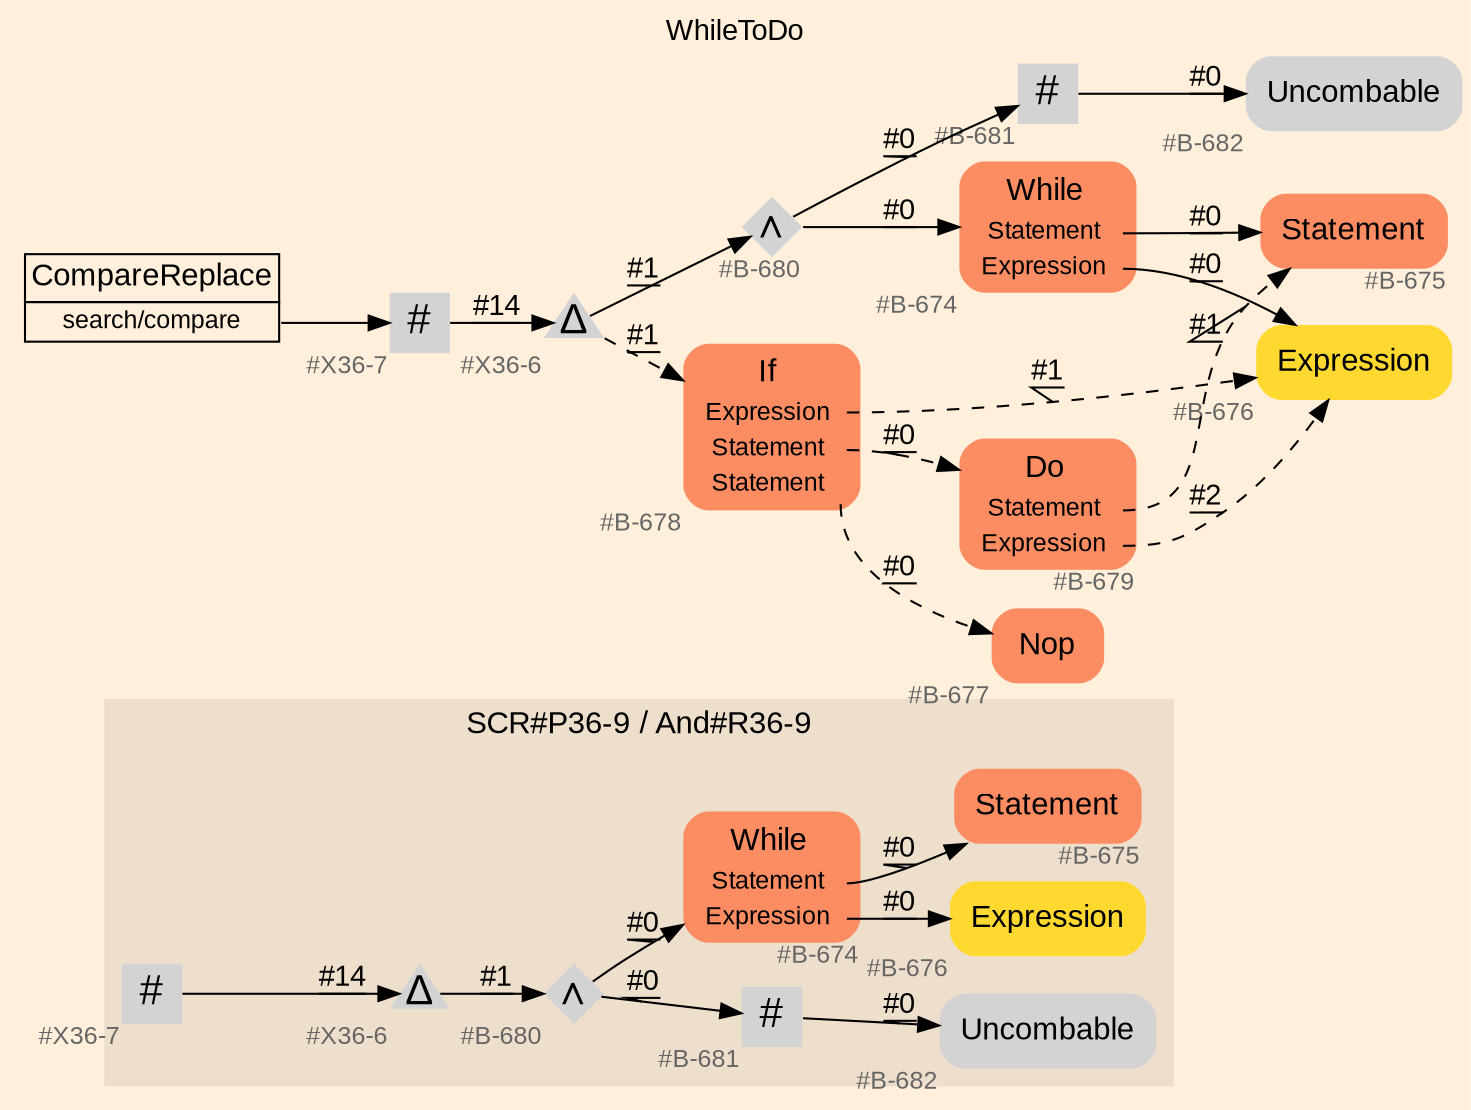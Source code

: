 digraph "WhileToDo" {
label = "WhileToDo"
labelloc = t
graph [
    rankdir = "LR"
    ranksep = 0.3
    bgcolor = antiquewhite1
    color = black
    fontcolor = black
    fontname = "Arial"
];
node [
    fontname = "Arial"
];
edge [
    fontname = "Arial"
];

// -------------------- figure And#R36-9 --------------------
// -------- region And#R36-9 ----------
subgraph "clusterAnd#R36-9" {
    label = "SCR#P36-9 / And#R36-9"
    style = "filled"
    color = antiquewhite2
    fontsize = "15"
    // -------- block And#R36-9/#X36-6 ----------
    "And#R36-9/#X36-6" [
        xlabel = "#X36-6"
        fontsize = "12"
        fontcolor = grey40
        shape = "triangle"
        label = <<FONT COLOR="black" POINT-SIZE="20">Δ</FONT>>
        style = "filled"
        penwidth = 0.0
        fixedsize = true
        width = 0.4
        height = 0.4
    ];
    
    // -------- block And#R36-9/#B-681 ----------
    "And#R36-9/#B-681" [
        xlabel = "#B-681"
        fontsize = "12"
        fontcolor = grey40
        shape = "square"
        label = <<FONT COLOR="black" POINT-SIZE="20">#</FONT>>
        style = "filled"
        penwidth = 0.0
        fixedsize = true
        width = 0.4
        height = 0.4
    ];
    
    // -------- block And#R36-9/#B-682 ----------
    "And#R36-9/#B-682" [
        xlabel = "#B-682"
        fontsize = "12"
        fontcolor = grey40
        shape = "plaintext"
        label = <<TABLE BORDER="0" CELLBORDER="0" CELLSPACING="0">
         <TR><TD><FONT COLOR="black" POINT-SIZE="15">Uncombable</FONT></TD></TR>
        </TABLE>>
        style = "rounded,filled"
    ];
    
    // -------- block And#R36-9/#B-675 ----------
    "And#R36-9/#B-675" [
        fillcolor = "/set28/2"
        xlabel = "#B-675"
        fontsize = "12"
        fontcolor = grey40
        shape = "plaintext"
        label = <<TABLE BORDER="0" CELLBORDER="0" CELLSPACING="0">
         <TR><TD><FONT COLOR="black" POINT-SIZE="15">Statement</FONT></TD></TR>
        </TABLE>>
        style = "rounded,filled"
    ];
    
    // -------- block And#R36-9/#B-674 ----------
    "And#R36-9/#B-674" [
        fillcolor = "/set28/2"
        xlabel = "#B-674"
        fontsize = "12"
        fontcolor = grey40
        shape = "plaintext"
        label = <<TABLE BORDER="0" CELLBORDER="0" CELLSPACING="0">
         <TR><TD><FONT COLOR="black" POINT-SIZE="15">While</FONT></TD></TR>
         <TR><TD><FONT COLOR="black" POINT-SIZE="12">Statement</FONT></TD><TD PORT="port0"></TD></TR>
         <TR><TD><FONT COLOR="black" POINT-SIZE="12">Expression</FONT></TD><TD PORT="port1"></TD></TR>
        </TABLE>>
        style = "rounded,filled"
    ];
    
    // -------- block And#R36-9/#B-676 ----------
    "And#R36-9/#B-676" [
        fillcolor = "/set28/6"
        xlabel = "#B-676"
        fontsize = "12"
        fontcolor = grey40
        shape = "plaintext"
        label = <<TABLE BORDER="0" CELLBORDER="0" CELLSPACING="0">
         <TR><TD><FONT COLOR="black" POINT-SIZE="15">Expression</FONT></TD></TR>
        </TABLE>>
        style = "rounded,filled"
    ];
    
    // -------- block And#R36-9/#B-680 ----------
    "And#R36-9/#B-680" [
        xlabel = "#B-680"
        fontsize = "12"
        fontcolor = grey40
        shape = "diamond"
        label = <<FONT COLOR="black" POINT-SIZE="20">∧</FONT>>
        style = "filled"
        penwidth = 0.0
        fixedsize = true
        width = 0.4
        height = 0.4
    ];
    
    // -------- block And#R36-9/#X36-7 ----------
    "And#R36-9/#X36-7" [
        xlabel = "#X36-7"
        fontsize = "12"
        fontcolor = grey40
        shape = "square"
        label = <<FONT COLOR="black" POINT-SIZE="20">#</FONT>>
        style = "filled"
        penwidth = 0.0
        fixedsize = true
        width = 0.4
        height = 0.4
    ];
    
}

"And#R36-9/#X36-6" -> "And#R36-9/#B-680" [
    label = "#1"
    decorate = true
    color = black
    fontcolor = black
];

"And#R36-9/#B-681" -> "And#R36-9/#B-682" [
    label = "#0"
    decorate = true
    color = black
    fontcolor = black
];

"And#R36-9/#B-674":port0 -> "And#R36-9/#B-675" [
    label = "#0"
    decorate = true
    color = black
    fontcolor = black
];

"And#R36-9/#B-674":port1 -> "And#R36-9/#B-676" [
    label = "#0"
    decorate = true
    color = black
    fontcolor = black
];

"And#R36-9/#B-680" -> "And#R36-9/#B-674" [
    label = "#0"
    decorate = true
    color = black
    fontcolor = black
];

"And#R36-9/#B-680" -> "And#R36-9/#B-681" [
    label = "#0"
    decorate = true
    color = black
    fontcolor = black
];

"And#R36-9/#X36-7" -> "And#R36-9/#X36-6" [
    label = "#14"
    decorate = true
    color = black
    fontcolor = black
];


// -------------------- transformation figure --------------------
// -------- block CR#X36-8 ----------
"CR#X36-8" [
    fillcolor = antiquewhite1
    fontsize = "12"
    fontcolor = grey40
    shape = "plaintext"
    label = <<TABLE BORDER="0" CELLBORDER="1" CELLSPACING="0">
     <TR><TD><FONT COLOR="black" POINT-SIZE="15">CompareReplace</FONT></TD></TR>
     <TR><TD PORT="port0"><FONT COLOR="black" POINT-SIZE="12">search/compare</FONT></TD></TR>
    </TABLE>>
    style = "filled"
    color = black
];

// -------- block #X36-7 ----------
"#X36-7" [
    xlabel = "#X36-7"
    fontsize = "12"
    fontcolor = grey40
    shape = "square"
    label = <<FONT COLOR="black" POINT-SIZE="20">#</FONT>>
    style = "filled"
    penwidth = 0.0
    fixedsize = true
    width = 0.4
    height = 0.4
];

// -------- block #X36-6 ----------
"#X36-6" [
    xlabel = "#X36-6"
    fontsize = "12"
    fontcolor = grey40
    shape = "triangle"
    label = <<FONT COLOR="black" POINT-SIZE="20">Δ</FONT>>
    style = "filled"
    penwidth = 0.0
    fixedsize = true
    width = 0.4
    height = 0.4
];

// -------- block #B-680 ----------
"#B-680" [
    xlabel = "#B-680"
    fontsize = "12"
    fontcolor = grey40
    shape = "diamond"
    label = <<FONT COLOR="black" POINT-SIZE="20">∧</FONT>>
    style = "filled"
    penwidth = 0.0
    fixedsize = true
    width = 0.4
    height = 0.4
];

// -------- block #B-674 ----------
"#B-674" [
    fillcolor = "/set28/2"
    xlabel = "#B-674"
    fontsize = "12"
    fontcolor = grey40
    shape = "plaintext"
    label = <<TABLE BORDER="0" CELLBORDER="0" CELLSPACING="0">
     <TR><TD><FONT COLOR="black" POINT-SIZE="15">While</FONT></TD></TR>
     <TR><TD><FONT COLOR="black" POINT-SIZE="12">Statement</FONT></TD><TD PORT="port0"></TD></TR>
     <TR><TD><FONT COLOR="black" POINT-SIZE="12">Expression</FONT></TD><TD PORT="port1"></TD></TR>
    </TABLE>>
    style = "rounded,filled"
];

// -------- block #B-675 ----------
"#B-675" [
    fillcolor = "/set28/2"
    xlabel = "#B-675"
    fontsize = "12"
    fontcolor = grey40
    shape = "plaintext"
    label = <<TABLE BORDER="0" CELLBORDER="0" CELLSPACING="0">
     <TR><TD><FONT COLOR="black" POINT-SIZE="15">Statement</FONT></TD></TR>
    </TABLE>>
    style = "rounded,filled"
];

// -------- block #B-676 ----------
"#B-676" [
    fillcolor = "/set28/6"
    xlabel = "#B-676"
    fontsize = "12"
    fontcolor = grey40
    shape = "plaintext"
    label = <<TABLE BORDER="0" CELLBORDER="0" CELLSPACING="0">
     <TR><TD><FONT COLOR="black" POINT-SIZE="15">Expression</FONT></TD></TR>
    </TABLE>>
    style = "rounded,filled"
];

// -------- block #B-681 ----------
"#B-681" [
    xlabel = "#B-681"
    fontsize = "12"
    fontcolor = grey40
    shape = "square"
    label = <<FONT COLOR="black" POINT-SIZE="20">#</FONT>>
    style = "filled"
    penwidth = 0.0
    fixedsize = true
    width = 0.4
    height = 0.4
];

// -------- block #B-682 ----------
"#B-682" [
    xlabel = "#B-682"
    fontsize = "12"
    fontcolor = grey40
    shape = "plaintext"
    label = <<TABLE BORDER="0" CELLBORDER="0" CELLSPACING="0">
     <TR><TD><FONT COLOR="black" POINT-SIZE="15">Uncombable</FONT></TD></TR>
    </TABLE>>
    style = "rounded,filled"
];

// -------- block #B-678 ----------
"#B-678" [
    fillcolor = "/set28/2"
    xlabel = "#B-678"
    fontsize = "12"
    fontcolor = grey40
    shape = "plaintext"
    label = <<TABLE BORDER="0" CELLBORDER="0" CELLSPACING="0">
     <TR><TD><FONT COLOR="black" POINT-SIZE="15">If</FONT></TD></TR>
     <TR><TD><FONT COLOR="black" POINT-SIZE="12">Expression</FONT></TD><TD PORT="port0"></TD></TR>
     <TR><TD><FONT COLOR="black" POINT-SIZE="12">Statement</FONT></TD><TD PORT="port1"></TD></TR>
     <TR><TD><FONT COLOR="black" POINT-SIZE="12">Statement</FONT></TD><TD PORT="port2"></TD></TR>
    </TABLE>>
    style = "rounded,filled"
];

// -------- block #B-679 ----------
"#B-679" [
    fillcolor = "/set28/2"
    xlabel = "#B-679"
    fontsize = "12"
    fontcolor = grey40
    shape = "plaintext"
    label = <<TABLE BORDER="0" CELLBORDER="0" CELLSPACING="0">
     <TR><TD><FONT COLOR="black" POINT-SIZE="15">Do</FONT></TD></TR>
     <TR><TD><FONT COLOR="black" POINT-SIZE="12">Statement</FONT></TD><TD PORT="port0"></TD></TR>
     <TR><TD><FONT COLOR="black" POINT-SIZE="12">Expression</FONT></TD><TD PORT="port1"></TD></TR>
    </TABLE>>
    style = "rounded,filled"
];

// -------- block #B-677 ----------
"#B-677" [
    fillcolor = "/set28/2"
    xlabel = "#B-677"
    fontsize = "12"
    fontcolor = grey40
    shape = "plaintext"
    label = <<TABLE BORDER="0" CELLBORDER="0" CELLSPACING="0">
     <TR><TD><FONT COLOR="black" POINT-SIZE="15">Nop</FONT></TD></TR>
    </TABLE>>
    style = "rounded,filled"
];

"CR#X36-8":port0 -> "#X36-7" [
    label = ""
    decorate = true
    color = black
    fontcolor = black
];

"#X36-7" -> "#X36-6" [
    label = "#14"
    decorate = true
    color = black
    fontcolor = black
];

"#X36-6" -> "#B-680" [
    label = "#1"
    decorate = true
    color = black
    fontcolor = black
];

"#X36-6" -> "#B-678" [
    style="dashed"
    label = "#1"
    decorate = true
    color = black
    fontcolor = black
];

"#B-680" -> "#B-674" [
    label = "#0"
    decorate = true
    color = black
    fontcolor = black
];

"#B-680" -> "#B-681" [
    label = "#0"
    decorate = true
    color = black
    fontcolor = black
];

"#B-674":port0 -> "#B-675" [
    label = "#0"
    decorate = true
    color = black
    fontcolor = black
];

"#B-674":port1 -> "#B-676" [
    label = "#0"
    decorate = true
    color = black
    fontcolor = black
];

"#B-681" -> "#B-682" [
    label = "#0"
    decorate = true
    color = black
    fontcolor = black
];

"#B-678":port0 -> "#B-676" [
    style="dashed"
    label = "#1"
    decorate = true
    color = black
    fontcolor = black
];

"#B-678":port1 -> "#B-679" [
    style="dashed"
    label = "#0"
    decorate = true
    color = black
    fontcolor = black
];

"#B-678":port2 -> "#B-677" [
    style="dashed"
    label = "#0"
    decorate = true
    color = black
    fontcolor = black
];

"#B-679":port0 -> "#B-675" [
    style="dashed"
    label = "#1"
    decorate = true
    color = black
    fontcolor = black
];

"#B-679":port1 -> "#B-676" [
    style="dashed"
    label = "#2"
    decorate = true
    color = black
    fontcolor = black
];


}
